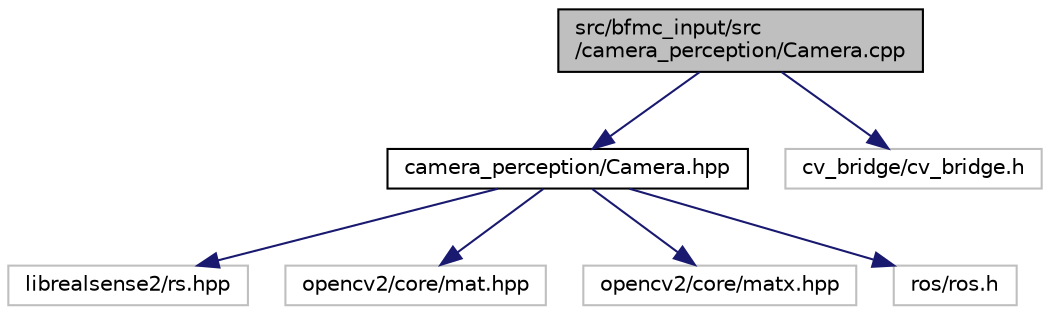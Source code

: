 digraph "src/bfmc_input/src/camera_perception/Camera.cpp"
{
 // LATEX_PDF_SIZE
  edge [fontname="Helvetica",fontsize="10",labelfontname="Helvetica",labelfontsize="10"];
  node [fontname="Helvetica",fontsize="10",shape=record];
  Node1 [label="src/bfmc_input/src\l/camera_perception/Camera.cpp",height=0.2,width=0.4,color="black", fillcolor="grey75", style="filled", fontcolor="black",tooltip="This file implements the main process for the perception of the vehicle."];
  Node1 -> Node2 [color="midnightblue",fontsize="10",style="solid",fontname="Helvetica"];
  Node2 [label="camera_perception/Camera.hpp",height=0.2,width=0.4,color="black", fillcolor="white", style="filled",URL="$_camera_8hpp.html",tooltip="The header file of the perception process implemented in ROS."];
  Node2 -> Node3 [color="midnightblue",fontsize="10",style="solid",fontname="Helvetica"];
  Node3 [label="librealsense2/rs.hpp",height=0.2,width=0.4,color="grey75", fillcolor="white", style="filled",tooltip=" "];
  Node2 -> Node4 [color="midnightblue",fontsize="10",style="solid",fontname="Helvetica"];
  Node4 [label="opencv2/core/mat.hpp",height=0.2,width=0.4,color="grey75", fillcolor="white", style="filled",tooltip=" "];
  Node2 -> Node5 [color="midnightblue",fontsize="10",style="solid",fontname="Helvetica"];
  Node5 [label="opencv2/core/matx.hpp",height=0.2,width=0.4,color="grey75", fillcolor="white", style="filled",tooltip=" "];
  Node2 -> Node6 [color="midnightblue",fontsize="10",style="solid",fontname="Helvetica"];
  Node6 [label="ros/ros.h",height=0.2,width=0.4,color="grey75", fillcolor="white", style="filled",tooltip=" "];
  Node1 -> Node7 [color="midnightblue",fontsize="10",style="solid",fontname="Helvetica"];
  Node7 [label="cv_bridge/cv_bridge.h",height=0.2,width=0.4,color="grey75", fillcolor="white", style="filled",tooltip=" "];
}
